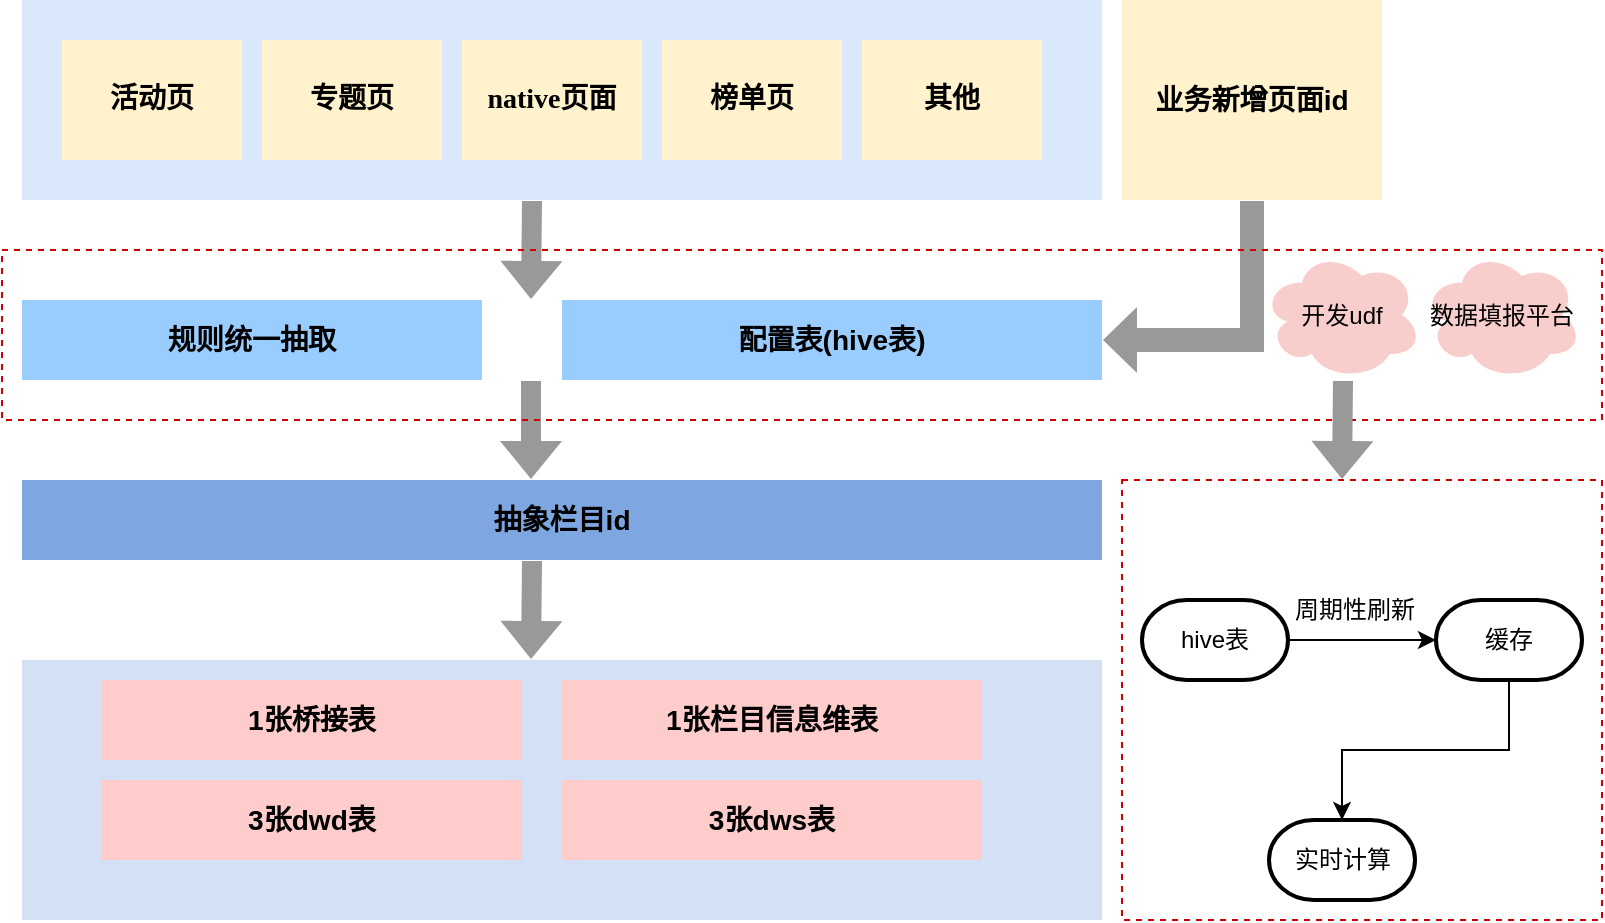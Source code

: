<mxfile version="16.6.4" type="github">
  <diagram id="ZLGJGffp-yph2zPGGAwK" name="第 1 页">
    <mxGraphModel dx="782" dy="513" grid="1" gridSize="10" guides="1" tooltips="1" connect="1" arrows="1" fold="1" page="1" pageScale="1" pageWidth="827" pageHeight="1169" math="0" shadow="0">
      <root>
        <mxCell id="0" />
        <mxCell id="1" parent="0" />
        <mxCell id="7lG7UyvzU5045cMSKAaZ-19" value="" style="rounded=0;whiteSpace=wrap;html=1;fontColor=none;fillColor=#D4E1F5;strokeColor=none;" parent="1" vertex="1">
          <mxGeometry x="130" y="420" width="540" height="130" as="geometry" />
        </mxCell>
        <mxCell id="7lG7UyvzU5045cMSKAaZ-12" value="" style="rounded=0;whiteSpace=wrap;html=1;fillColor=#DAE8FC;strokeColor=none;" parent="1" vertex="1">
          <mxGeometry x="130" y="90" width="540" height="100" as="geometry" />
        </mxCell>
        <mxCell id="T-cb4IlArOU8WCy4CD7B-2" value="&lt;div class=&quot;okr-block-clipboard&quot; style=&quot;font-size: 14px&quot;&gt;&lt;/div&gt;&lt;div style=&quot;font-size: 14px&quot;&gt;活动页&lt;/div&gt;" style="rounded=0;whiteSpace=wrap;html=1;sketch=0;fontStyle=1;fontFamily=Times New Roman;fontSize=14;strokeColor=none;fillColor=#fff2cc;" parent="1" vertex="1">
          <mxGeometry x="150" y="110" width="90" height="60" as="geometry" />
        </mxCell>
        <mxCell id="T-cb4IlArOU8WCy4CD7B-7" value="&lt;div class=&quot;okr-block-clipboard&quot; style=&quot;font-size: 14px&quot;&gt;&lt;/div&gt;&lt;h3 style=&quot;font-size: 14px&quot;&gt;native页面&lt;/h3&gt;" style="rounded=0;whiteSpace=wrap;html=1;sketch=0;fontStyle=1;fontFamily=Times New Roman;fontSize=14;strokeColor=none;fillColor=#fff2cc;" parent="1" vertex="1">
          <mxGeometry x="350" y="110" width="90" height="60" as="geometry" />
        </mxCell>
        <mxCell id="T-cb4IlArOU8WCy4CD7B-8" value="&lt;div class=&quot;okr-block-clipboard&quot; style=&quot;font-size: 14px;&quot;&gt;&lt;/div&gt;&lt;div style=&quot;font-size: 14px;&quot;&gt;榜单页&lt;/div&gt;" style="rounded=0;whiteSpace=wrap;html=1;sketch=0;fontStyle=1;fontFamily=Times New Roman;fontSize=14;strokeColor=none;fillColor=#fff2cc;" parent="1" vertex="1">
          <mxGeometry x="450" y="110" width="90" height="60" as="geometry" />
        </mxCell>
        <mxCell id="7lG7UyvzU5045cMSKAaZ-1" value="&lt;div class=&quot;okr-block-clipboard&quot; style=&quot;font-size: 14px&quot;&gt;&lt;/div&gt;&lt;div style=&quot;font-size: 14px&quot;&gt;其他&lt;/div&gt;" style="rounded=0;whiteSpace=wrap;html=1;sketch=0;fontStyle=1;fontFamily=Times New Roman;fontSize=14;strokeColor=none;fillColor=#FFF2CC;" parent="1" vertex="1">
          <mxGeometry x="550" y="110" width="90" height="60" as="geometry" />
        </mxCell>
        <mxCell id="7lG7UyvzU5045cMSKAaZ-2" value="&lt;h3&gt;规则统一抽取&lt;/h3&gt;" style="rounded=0;whiteSpace=wrap;html=1;fillColor=#99CCFF;strokeColor=none;" parent="1" vertex="1">
          <mxGeometry x="130" y="240" width="230" height="40" as="geometry" />
        </mxCell>
        <mxCell id="7lG7UyvzU5045cMSKAaZ-4" value="&lt;h3&gt;抽象栏目id&lt;/h3&gt;" style="rounded=0;whiteSpace=wrap;html=1;strokeColor=none;fillColor=#7EA6E0;" parent="1" vertex="1">
          <mxGeometry x="130" y="330" width="540" height="40" as="geometry" />
        </mxCell>
        <mxCell id="7lG7UyvzU5045cMSKAaZ-6" value="&lt;div class=&quot;okr-block-clipboard&quot; style=&quot;font-size: 14px&quot;&gt;&lt;/div&gt;&lt;div style=&quot;font-size: 14px&quot;&gt;专题页&lt;/div&gt;" style="rounded=0;whiteSpace=wrap;html=1;sketch=0;fontStyle=1;fontFamily=Times New Roman;fontSize=14;strokeColor=none;fillColor=#fff2cc;" parent="1" vertex="1">
          <mxGeometry x="250" y="110" width="90" height="60" as="geometry" />
        </mxCell>
        <mxCell id="7lG7UyvzU5045cMSKAaZ-7" value="" style="shape=flexArrow;endArrow=classic;html=1;rounded=0;strokeColor=none;fillColor=#999999;" parent="1" edge="1">
          <mxGeometry width="50" height="50" relative="1" as="geometry">
            <mxPoint x="385" y="190" as="sourcePoint" />
            <mxPoint x="384.5" y="240" as="targetPoint" />
          </mxGeometry>
        </mxCell>
        <mxCell id="7lG7UyvzU5045cMSKAaZ-8" value="" style="shape=flexArrow;endArrow=classic;html=1;rounded=0;strokeColor=none;fillColor=#999999;" parent="1" edge="1">
          <mxGeometry width="50" height="50" relative="1" as="geometry">
            <mxPoint x="384.5" y="280" as="sourcePoint" />
            <mxPoint x="384.5" y="330" as="targetPoint" />
          </mxGeometry>
        </mxCell>
        <mxCell id="7lG7UyvzU5045cMSKAaZ-14" value="&lt;h3&gt;1张桥接表&lt;/h3&gt;" style="rounded=0;whiteSpace=wrap;html=1;strokeColor=none;fillColor=#FFCCCC;" parent="1" vertex="1">
          <mxGeometry x="170" y="430" width="210" height="40" as="geometry" />
        </mxCell>
        <mxCell id="7lG7UyvzU5045cMSKAaZ-15" value="&lt;h3&gt;3张dwd表&lt;/h3&gt;" style="rounded=0;whiteSpace=wrap;html=1;strokeColor=none;fillColor=#FFCCCC;" parent="1" vertex="1">
          <mxGeometry x="170" y="480" width="210" height="40" as="geometry" />
        </mxCell>
        <mxCell id="7lG7UyvzU5045cMSKAaZ-17" value="" style="shape=flexArrow;endArrow=classic;html=1;rounded=0;strokeColor=none;fillColor=#999999;" parent="1" edge="1">
          <mxGeometry width="50" height="50" relative="1" as="geometry">
            <mxPoint x="385" y="370" as="sourcePoint" />
            <mxPoint x="384.5" y="420" as="targetPoint" />
          </mxGeometry>
        </mxCell>
        <mxCell id="7lG7UyvzU5045cMSKAaZ-21" value="&lt;h3&gt;配置表(hive表)&lt;/h3&gt;" style="rounded=0;whiteSpace=wrap;html=1;fillColor=#99CCFF;strokeColor=none;" parent="1" vertex="1">
          <mxGeometry x="400" y="240" width="270" height="40" as="geometry" />
        </mxCell>
        <mxCell id="7lG7UyvzU5045cMSKAaZ-23" value="&lt;h3&gt;业务新增页面id&lt;/h3&gt;" style="rounded=0;whiteSpace=wrap;html=1;fillColor=#FFF2CC;strokeColor=none;" parent="1" vertex="1">
          <mxGeometry x="680" y="90" width="130" height="100" as="geometry" />
        </mxCell>
        <mxCell id="7lG7UyvzU5045cMSKAaZ-26" value="" style="shape=flexArrow;endArrow=classic;html=1;rounded=0;strokeColor=none;fillColor=#999999;entryX=1;entryY=0.5;entryDx=0;entryDy=0;width=12;endSize=5.33;exitX=0.5;exitY=1;exitDx=0;exitDy=0;" parent="1" source="7lG7UyvzU5045cMSKAaZ-23" target="7lG7UyvzU5045cMSKAaZ-21" edge="1">
          <mxGeometry width="50" height="50" relative="1" as="geometry">
            <mxPoint x="745" y="230" as="sourcePoint" />
            <mxPoint x="744.5" y="240" as="targetPoint" />
            <Array as="points">
              <mxPoint x="745" y="260" />
              <mxPoint x="700" y="260" />
            </Array>
          </mxGeometry>
        </mxCell>
        <mxCell id="7lG7UyvzU5045cMSKAaZ-27" value="" style="rounded=0;whiteSpace=wrap;html=1;dashed=1;fontColor=none;strokeColor=#CC0000;fillColor=none;" parent="1" vertex="1">
          <mxGeometry x="120" y="215" width="800" height="85" as="geometry" />
        </mxCell>
        <mxCell id="7lG7UyvzU5045cMSKAaZ-30" value="数据填报平台" style="ellipse;shape=cloud;whiteSpace=wrap;html=1;dashed=1;fontColor=none;strokeColor=none;fillColor=#F8CECC;" parent="1" vertex="1">
          <mxGeometry x="830" y="215" width="80" height="65" as="geometry" />
        </mxCell>
        <mxCell id="7lG7UyvzU5045cMSKAaZ-31" value="开发udf" style="ellipse;shape=cloud;whiteSpace=wrap;html=1;dashed=1;fontColor=none;strokeColor=none;fillColor=#F8CECC;" parent="1" vertex="1">
          <mxGeometry x="750" y="215" width="80" height="65" as="geometry" />
        </mxCell>
        <mxCell id="7lG7UyvzU5045cMSKAaZ-33" value="" style="rounded=0;whiteSpace=wrap;html=1;dashed=1;fontColor=none;strokeColor=#CC0000;fillColor=none;" parent="1" vertex="1">
          <mxGeometry x="680" y="330" width="240" height="220" as="geometry" />
        </mxCell>
        <mxCell id="7lG7UyvzU5045cMSKAaZ-38" value="" style="shape=flexArrow;endArrow=classic;html=1;rounded=0;strokeColor=none;fillColor=#999999;" parent="1" edge="1">
          <mxGeometry width="50" height="50" relative="1" as="geometry">
            <mxPoint x="790.5" y="280" as="sourcePoint" />
            <mxPoint x="790" y="330" as="targetPoint" />
          </mxGeometry>
        </mxCell>
        <mxCell id="7lG7UyvzU5045cMSKAaZ-47" style="edgeStyle=orthogonalEdgeStyle;rounded=0;orthogonalLoop=1;jettySize=auto;html=1;exitX=0.5;exitY=1;exitDx=0;exitDy=0;exitPerimeter=0;fontColor=none;fillColor=#999999;" parent="1" source="7lG7UyvzU5045cMSKAaZ-40" target="7lG7UyvzU5045cMSKAaZ-44" edge="1">
          <mxGeometry relative="1" as="geometry" />
        </mxCell>
        <mxCell id="7lG7UyvzU5045cMSKAaZ-40" value="缓存" style="strokeWidth=2;html=1;shape=mxgraph.flowchart.terminator;whiteSpace=wrap;fontColor=none;fillColor=default;" parent="1" vertex="1">
          <mxGeometry x="837" y="390" width="73" height="40" as="geometry" />
        </mxCell>
        <mxCell id="7lG7UyvzU5045cMSKAaZ-42" style="edgeStyle=orthogonalEdgeStyle;rounded=0;orthogonalLoop=1;jettySize=auto;html=1;exitX=1;exitY=0.5;exitDx=0;exitDy=0;exitPerimeter=0;fontColor=none;fillColor=#999999;" parent="1" source="7lG7UyvzU5045cMSKAaZ-41" target="7lG7UyvzU5045cMSKAaZ-40" edge="1">
          <mxGeometry relative="1" as="geometry" />
        </mxCell>
        <mxCell id="7lG7UyvzU5045cMSKAaZ-41" value="hive表" style="strokeWidth=2;html=1;shape=mxgraph.flowchart.terminator;whiteSpace=wrap;fontColor=none;fillColor=default;" parent="1" vertex="1">
          <mxGeometry x="690" y="390" width="73" height="40" as="geometry" />
        </mxCell>
        <mxCell id="7lG7UyvzU5045cMSKAaZ-44" value="实时计算" style="strokeWidth=2;html=1;shape=mxgraph.flowchart.terminator;whiteSpace=wrap;fontColor=none;fillColor=default;" parent="1" vertex="1">
          <mxGeometry x="753.5" y="500" width="73" height="40" as="geometry" />
        </mxCell>
        <mxCell id="7lG7UyvzU5045cMSKAaZ-46" value="周期性刷新" style="text;html=1;strokeColor=none;fillColor=none;align=center;verticalAlign=middle;whiteSpace=wrap;rounded=0;fontColor=none;" parent="1" vertex="1">
          <mxGeometry x="763" y="380" width="67" height="30" as="geometry" />
        </mxCell>
        <mxCell id="vmtS_hgr6ua99bo2zzxm-2" value="&lt;h3&gt;1张栏目信息维表&lt;/h3&gt;" style="rounded=0;whiteSpace=wrap;html=1;strokeColor=none;fillColor=#FFCCCC;" vertex="1" parent="1">
          <mxGeometry x="400" y="430" width="210" height="40" as="geometry" />
        </mxCell>
        <mxCell id="vmtS_hgr6ua99bo2zzxm-3" value="&lt;h3&gt;3张dws表&lt;/h3&gt;" style="rounded=0;whiteSpace=wrap;html=1;strokeColor=none;fillColor=#FFCCCC;" vertex="1" parent="1">
          <mxGeometry x="400" y="480" width="210" height="40" as="geometry" />
        </mxCell>
      </root>
    </mxGraphModel>
  </diagram>
</mxfile>

